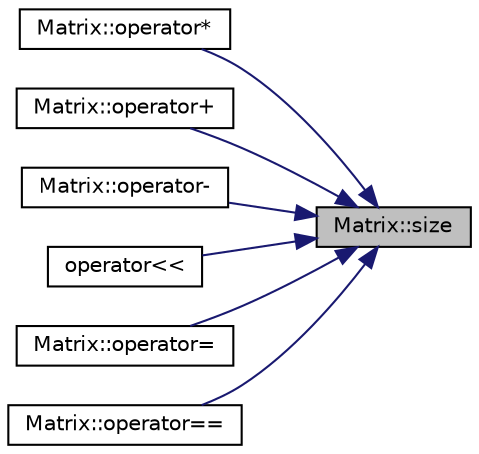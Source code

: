 digraph "Matrix::size"
{
 // LATEX_PDF_SIZE
  edge [fontname="Helvetica",fontsize="10",labelfontname="Helvetica",labelfontsize="10"];
  node [fontname="Helvetica",fontsize="10",shape=record];
  rankdir="RL";
  Node1 [label="Matrix::size",height=0.2,width=0.4,color="black", fillcolor="grey75", style="filled", fontcolor="black",tooltip="Funkcja zwraca wielkosc macierzy w postaci liczby int (np dla macierzy 2x2 zwroci 2)."];
  Node1 -> Node2 [dir="back",color="midnightblue",fontsize="10",style="solid",fontname="Helvetica"];
  Node2 [label="Matrix::operator*",height=0.2,width=0.4,color="black", fillcolor="white", style="filled",URL="$class_matrix.html#a07ded887eab08d7cc7bb4a92f5ab54b3",tooltip="Operacja mnozenia macierzy przez macierz."];
  Node1 -> Node3 [dir="back",color="midnightblue",fontsize="10",style="solid",fontname="Helvetica"];
  Node3 [label="Matrix::operator+",height=0.2,width=0.4,color="black", fillcolor="white", style="filled",URL="$class_matrix.html#a893715299fcaeeb95b4f2f41f0b7eaba",tooltip="Operacja dodawania macierzy."];
  Node1 -> Node4 [dir="back",color="midnightblue",fontsize="10",style="solid",fontname="Helvetica"];
  Node4 [label="Matrix::operator-",height=0.2,width=0.4,color="black", fillcolor="white", style="filled",URL="$class_matrix.html#a57edbbfcea7c17a1869f9e0539f5eaea",tooltip="Operacja odejmowania macierzy."];
  Node1 -> Node5 [dir="back",color="midnightblue",fontsize="10",style="solid",fontname="Helvetica"];
  Node5 [label="operator\<\<",height=0.2,width=0.4,color="black", fillcolor="white", style="filled",URL="$_matrix_8ipp.html#a2317d4101ee5164b72e47e21ca850856",tooltip="Operacja wysylajaca macierz na podany strumien, wysylane sa elementy z ktorych macierz sie sklada odp..."];
  Node1 -> Node6 [dir="back",color="midnightblue",fontsize="10",style="solid",fontname="Helvetica"];
  Node6 [label="Matrix::operator=",height=0.2,width=0.4,color="black", fillcolor="white", style="filled",URL="$class_matrix.html#a84049eb06754dee345cff0bcd59ba6dd",tooltip="Operacja przypisania dla macierzy, kazdy element macierzy m przypisuje do macierzy obiektu,..."];
  Node1 -> Node7 [dir="back",color="midnightblue",fontsize="10",style="solid",fontname="Helvetica"];
  Node7 [label="Matrix::operator==",height=0.2,width=0.4,color="black", fillcolor="white", style="filled",URL="$class_matrix.html#a2d86a4987883b400d579f8b26bc06da6",tooltip=" "];
}
